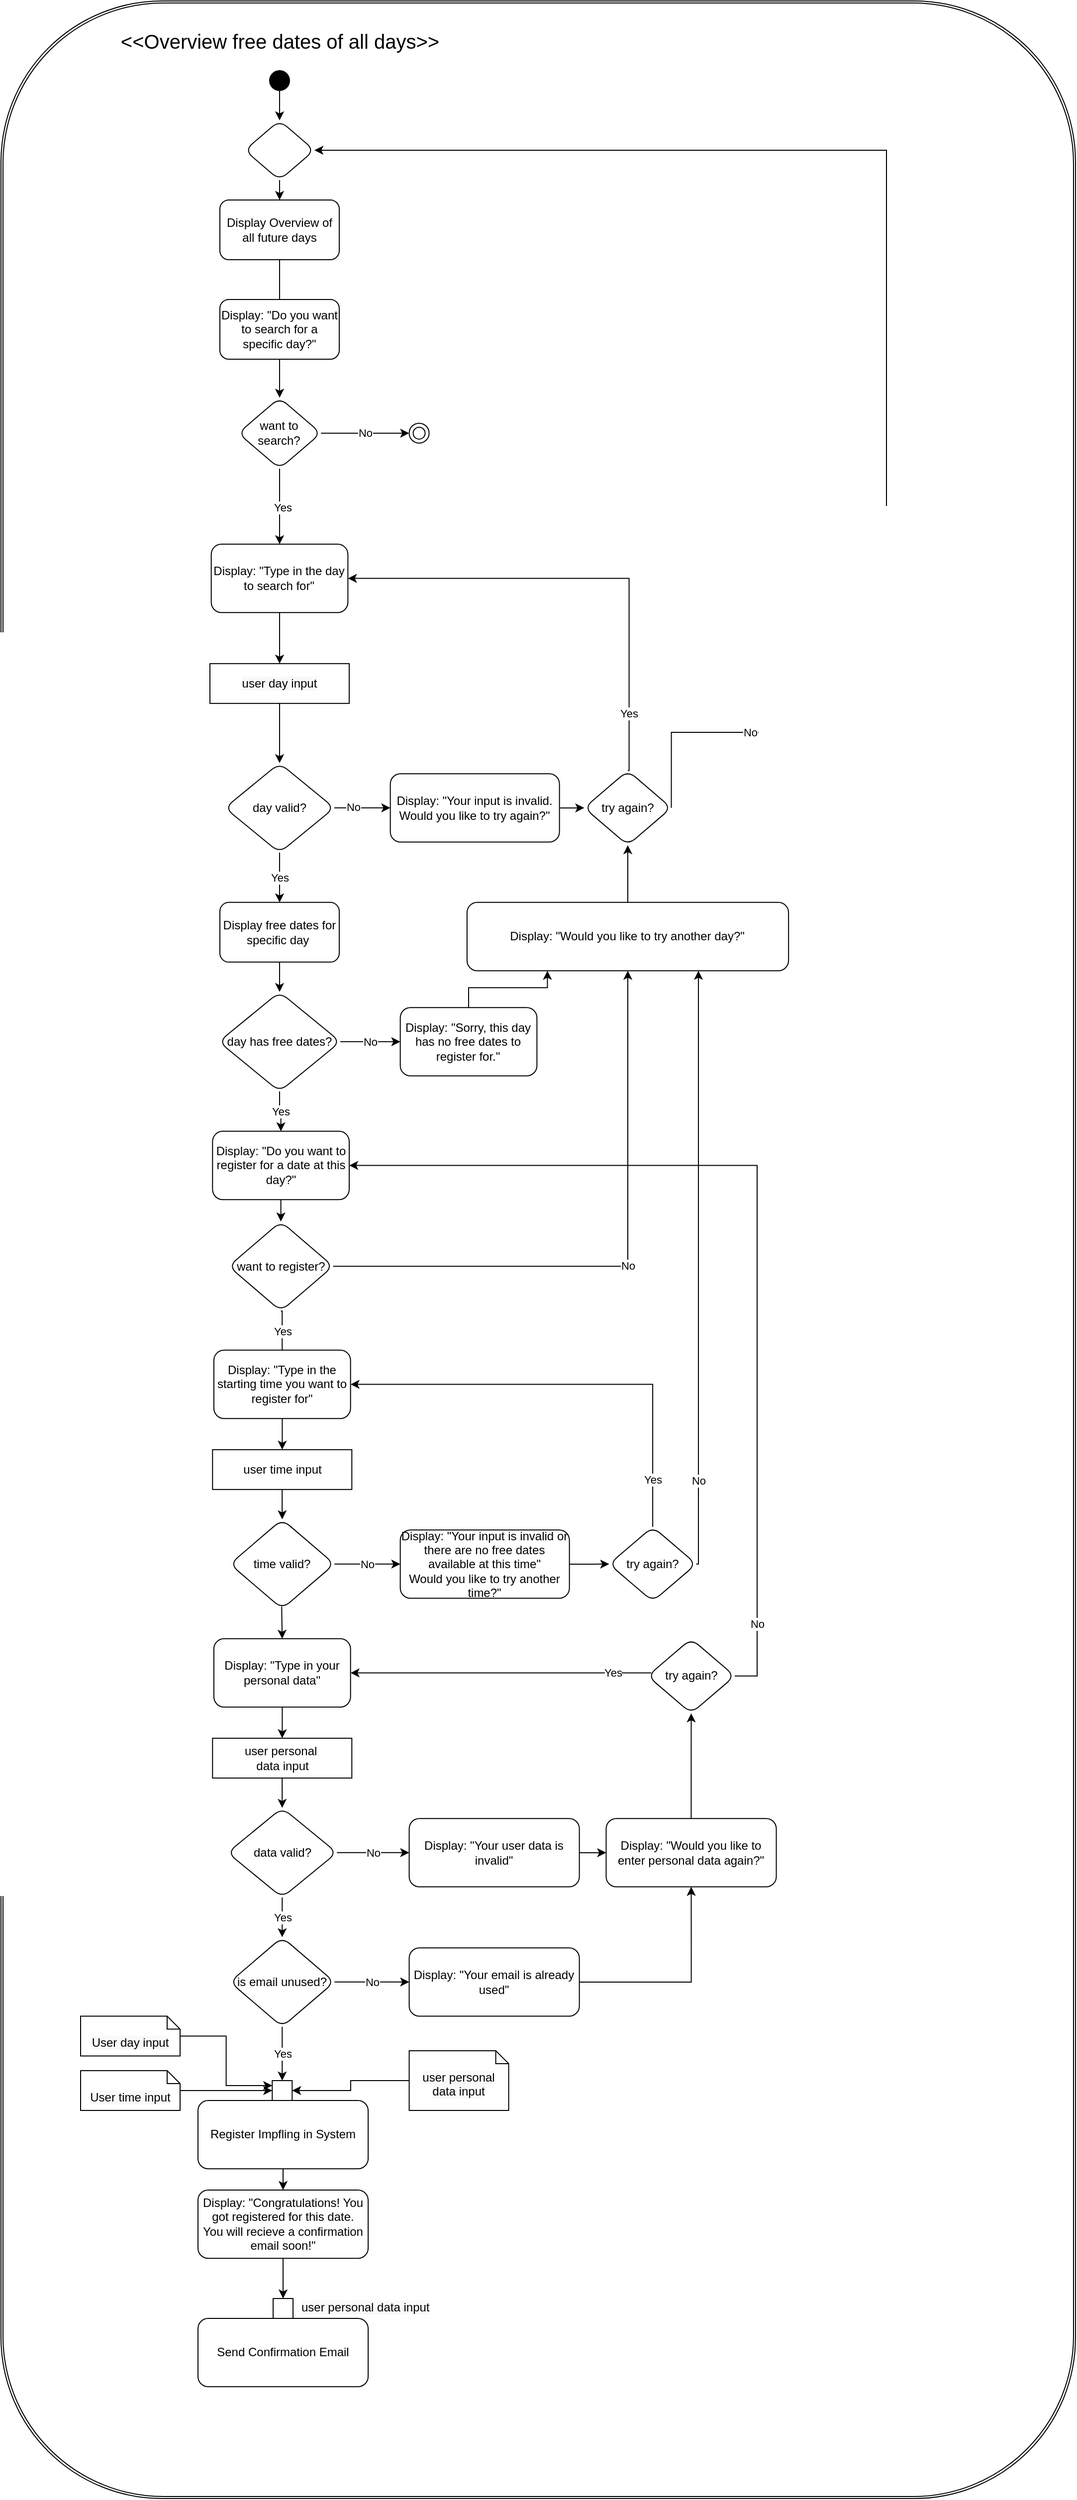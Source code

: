 <mxfile version="14.8.0" type="device"><diagram id="urubniOnx8kvgVc73zoG" name="Page-1"><mxGraphModel dx="1570" dy="3839" grid="1" gridSize="10" guides="1" tooltips="1" connect="1" arrows="1" fold="1" page="1" pageScale="1" pageWidth="827" pageHeight="1169" math="0" shadow="0"><root><mxCell id="0"/><mxCell id="1" parent="0"/><mxCell id="IDOM8oIieeJt_7e72wPB-31" value="" style="shape=ext;double=1;rounded=1;whiteSpace=wrap;html=1;" vertex="1" parent="1"><mxGeometry x="130" y="-1040" width="1080" height="2510" as="geometry"/></mxCell><mxCell id="IDOM8oIieeJt_7e72wPB-32" value="" style="edgeStyle=orthogonalEdgeStyle;rounded=0;orthogonalLoop=1;jettySize=auto;html=1;entryX=0.5;entryY=0;entryDx=0;entryDy=0;exitX=0.5;exitY=1;exitDx=0;exitDy=0;" edge="1" parent="1" source="IDOM8oIieeJt_7e72wPB-95" target="IDOM8oIieeJt_7e72wPB-48"><mxGeometry relative="1" as="geometry"><mxPoint x="410" y="-940" as="sourcePoint"/></mxGeometry></mxCell><mxCell id="IDOM8oIieeJt_7e72wPB-34" value="" style="edgeStyle=orthogonalEdgeStyle;rounded=0;orthogonalLoop=1;jettySize=auto;html=1;startArrow=none;entryX=0.5;entryY=0;entryDx=0;entryDy=0;" edge="1" parent="1" source="IDOM8oIieeJt_7e72wPB-63" target="IDOM8oIieeJt_7e72wPB-65"><mxGeometry relative="1" as="geometry"><mxPoint x="410" y="-610" as="targetPoint"/></mxGeometry></mxCell><mxCell id="IDOM8oIieeJt_7e72wPB-35" value="Display Overview of all future days" style="rounded=1;whiteSpace=wrap;html=1;" vertex="1" parent="1"><mxGeometry x="350" y="-840" width="120" height="60" as="geometry"/></mxCell><mxCell id="IDOM8oIieeJt_7e72wPB-36" value="" style="edgeStyle=orthogonalEdgeStyle;rounded=0;orthogonalLoop=1;jettySize=auto;html=1;entryX=0.5;entryY=0;entryDx=0;entryDy=0;exitX=0.5;exitY=1;exitDx=0;exitDy=0;" edge="1" parent="1" source="IDOM8oIieeJt_7e72wPB-65" target="IDOM8oIieeJt_7e72wPB-42"><mxGeometry relative="1" as="geometry"><mxPoint x="465" y="-607.31" as="sourcePoint"/></mxGeometry></mxCell><mxCell id="IDOM8oIieeJt_7e72wPB-37" value="Yes" style="edgeLabel;html=1;align=center;verticalAlign=middle;resizable=0;points=[];" vertex="1" connectable="0" parent="IDOM8oIieeJt_7e72wPB-36"><mxGeometry x="0.021" y="3" relative="1" as="geometry"><mxPoint as="offset"/></mxGeometry></mxCell><mxCell id="IDOM8oIieeJt_7e72wPB-68" style="edgeStyle=orthogonalEdgeStyle;rounded=0;orthogonalLoop=1;jettySize=auto;html=1;entryX=0.5;entryY=0;entryDx=0;entryDy=0;" edge="1" parent="1" source="IDOM8oIieeJt_7e72wPB-42" target="IDOM8oIieeJt_7e72wPB-76"><mxGeometry relative="1" as="geometry"><mxPoint x="410.0" y="-394.07" as="targetPoint"/></mxGeometry></mxCell><mxCell id="IDOM8oIieeJt_7e72wPB-42" value="Display: &quot;Type in the day to search for&quot;" style="whiteSpace=wrap;html=1;rounded=1;" vertex="1" parent="1"><mxGeometry x="341.32" y="-494.07" width="137.36" height="68.68" as="geometry"/></mxCell><mxCell id="IDOM8oIieeJt_7e72wPB-47" value="" style="edgeStyle=orthogonalEdgeStyle;rounded=0;orthogonalLoop=1;jettySize=auto;html=1;" edge="1" parent="1" source="IDOM8oIieeJt_7e72wPB-48" target="IDOM8oIieeJt_7e72wPB-35"><mxGeometry relative="1" as="geometry"/></mxCell><mxCell id="IDOM8oIieeJt_7e72wPB-48" value="" style="rhombus;whiteSpace=wrap;html=1;rounded=1;" vertex="1" parent="1"><mxGeometry x="375" y="-920" width="70" height="60" as="geometry"/></mxCell><mxCell id="IDOM8oIieeJt_7e72wPB-51" value="" style="ellipse;shape=doubleEllipse;whiteSpace=wrap;html=1;aspect=fixed;" vertex="1" parent="1"><mxGeometry x="540.28" y="-615.66" width="20" height="20" as="geometry"/></mxCell><mxCell id="IDOM8oIieeJt_7e72wPB-52" style="edgeStyle=orthogonalEdgeStyle;rounded=0;orthogonalLoop=1;jettySize=auto;html=1;entryX=0;entryY=0.5;entryDx=0;entryDy=0;" edge="1" parent="1" source="IDOM8oIieeJt_7e72wPB-55" target="IDOM8oIieeJt_7e72wPB-71"><mxGeometry relative="1" as="geometry"><mxPoint x="591.32" y="-229.07" as="targetPoint"/></mxGeometry></mxCell><mxCell id="IDOM8oIieeJt_7e72wPB-53" value="No" style="edgeLabel;html=1;align=center;verticalAlign=middle;resizable=0;points=[];" vertex="1" connectable="0" parent="IDOM8oIieeJt_7e72wPB-52"><mxGeometry x="-0.337" y="1" relative="1" as="geometry"><mxPoint as="offset"/></mxGeometry></mxCell><mxCell id="IDOM8oIieeJt_7e72wPB-54" value="Yes" style="edgeStyle=orthogonalEdgeStyle;rounded=0;orthogonalLoop=1;jettySize=auto;html=1;" edge="1" parent="1" source="IDOM8oIieeJt_7e72wPB-55" target="IDOM8oIieeJt_7e72wPB-58"><mxGeometry relative="1" as="geometry"/></mxCell><mxCell id="IDOM8oIieeJt_7e72wPB-55" value="day valid?" style="rhombus;whiteSpace=wrap;html=1;rounded=1;" vertex="1" parent="1"><mxGeometry x="355.0" y="-274.07" width="110" height="90" as="geometry"/></mxCell><mxCell id="IDOM8oIieeJt_7e72wPB-57" value="" style="edgeStyle=orthogonalEdgeStyle;rounded=0;orthogonalLoop=1;jettySize=auto;html=1;" edge="1" parent="1" source="IDOM8oIieeJt_7e72wPB-58" target="IDOM8oIieeJt_7e72wPB-97"><mxGeometry relative="1" as="geometry"><mxPoint x="410.0" y="-24.07" as="targetPoint"/></mxGeometry></mxCell><mxCell id="IDOM8oIieeJt_7e72wPB-58" value="Display free dates for specific day&amp;nbsp;" style="whiteSpace=wrap;html=1;rounded=1;" vertex="1" parent="1"><mxGeometry x="350.0" y="-134.07" width="120" height="60" as="geometry"/></mxCell><mxCell id="IDOM8oIieeJt_7e72wPB-60" value="&lt;font style=&quot;font-size: 20px&quot;&gt;&amp;lt;&amp;lt;Overview free dates of all days&amp;gt;&amp;gt;&lt;/font&gt;" style="text;html=1;align=center;verticalAlign=middle;resizable=0;points=[];autosize=1;" vertex="1" parent="1"><mxGeometry x="240" y="-1010" width="340" height="20" as="geometry"/></mxCell><mxCell id="IDOM8oIieeJt_7e72wPB-63" value="Display: &quot;Do you want to search for a specific day?&quot;" style="rounded=1;whiteSpace=wrap;html=1;" vertex="1" parent="1"><mxGeometry x="350" y="-740" width="120" height="60" as="geometry"/></mxCell><mxCell id="IDOM8oIieeJt_7e72wPB-64" value="" style="edgeStyle=orthogonalEdgeStyle;rounded=0;orthogonalLoop=1;jettySize=auto;html=1;endArrow=none;" edge="1" parent="1" source="IDOM8oIieeJt_7e72wPB-35" target="IDOM8oIieeJt_7e72wPB-63"><mxGeometry relative="1" as="geometry"><mxPoint x="410" y="-780" as="sourcePoint"/><mxPoint x="410" y="-610" as="targetPoint"/></mxGeometry></mxCell><mxCell id="IDOM8oIieeJt_7e72wPB-154" value="No" style="edgeStyle=orthogonalEdgeStyle;rounded=0;orthogonalLoop=1;jettySize=auto;html=1;entryX=0;entryY=0.5;entryDx=0;entryDy=0;" edge="1" parent="1" source="IDOM8oIieeJt_7e72wPB-65" target="IDOM8oIieeJt_7e72wPB-51"><mxGeometry relative="1" as="geometry"/></mxCell><mxCell id="IDOM8oIieeJt_7e72wPB-65" value="want to search?" style="rhombus;whiteSpace=wrap;html=1;rounded=1;" vertex="1" parent="1"><mxGeometry x="368.41" y="-641.31" width="83.19" height="71.31" as="geometry"/></mxCell><mxCell id="IDOM8oIieeJt_7e72wPB-69" style="edgeStyle=orthogonalEdgeStyle;rounded=0;orthogonalLoop=1;jettySize=auto;html=1;entryX=0.5;entryY=0;entryDx=0;entryDy=0;exitX=0.5;exitY=1;exitDx=0;exitDy=0;" edge="1" parent="1" source="IDOM8oIieeJt_7e72wPB-76" target="IDOM8oIieeJt_7e72wPB-55"><mxGeometry relative="1" as="geometry"><mxPoint x="410.02" y="-325.39" as="sourcePoint"/></mxGeometry></mxCell><mxCell id="IDOM8oIieeJt_7e72wPB-73" style="edgeStyle=orthogonalEdgeStyle;rounded=0;orthogonalLoop=1;jettySize=auto;html=1;entryX=0;entryY=0.5;entryDx=0;entryDy=0;" edge="1" parent="1" source="IDOM8oIieeJt_7e72wPB-71" target="IDOM8oIieeJt_7e72wPB-74"><mxGeometry relative="1" as="geometry"><mxPoint x="731.32" y="-229.07" as="targetPoint"/></mxGeometry></mxCell><mxCell id="IDOM8oIieeJt_7e72wPB-71" value="Display: &quot;Your input is invalid.&lt;br&gt;Would you like to try again?&quot;" style="whiteSpace=wrap;html=1;rounded=1;" vertex="1" parent="1"><mxGeometry x="521.32" y="-263.41" width="170" height="68.68" as="geometry"/></mxCell><mxCell id="IDOM8oIieeJt_7e72wPB-75" value="Yes" style="edgeStyle=orthogonalEdgeStyle;rounded=0;orthogonalLoop=1;jettySize=auto;html=1;entryX=1;entryY=0.5;entryDx=0;entryDy=0;exitX=0.5;exitY=0;exitDx=0;exitDy=0;" edge="1" parent="1" source="IDOM8oIieeJt_7e72wPB-74" target="IDOM8oIieeJt_7e72wPB-42"><mxGeometry x="-0.755" relative="1" as="geometry"><Array as="points"><mxPoint x="761.32" y="-266.07"/><mxPoint x="761.32" y="-460.07"/></Array><mxPoint as="offset"/></mxGeometry></mxCell><mxCell id="IDOM8oIieeJt_7e72wPB-77" value="No" style="edgeStyle=orthogonalEdgeStyle;rounded=0;orthogonalLoop=1;jettySize=auto;html=1;entryX=1;entryY=0.5;entryDx=0;entryDy=0;exitX=1;exitY=0.5;exitDx=0;exitDy=0;" edge="1" parent="1" source="IDOM8oIieeJt_7e72wPB-74" target="IDOM8oIieeJt_7e72wPB-48"><mxGeometry x="-0.786" relative="1" as="geometry"><Array as="points"><mxPoint x="1020" y="-305"/><mxPoint x="1020" y="-890"/></Array><mxPoint as="offset"/></mxGeometry></mxCell><mxCell id="IDOM8oIieeJt_7e72wPB-74" value="try again?" style="rhombus;whiteSpace=wrap;html=1;rounded=1;" vertex="1" parent="1"><mxGeometry x="716.25" y="-266.57" width="87.5" height="75" as="geometry"/></mxCell><mxCell id="IDOM8oIieeJt_7e72wPB-76" value="&lt;span style=&quot;color: rgb(0 , 0 , 0) ; font-family: &amp;#34;helvetica&amp;#34; ; font-size: 12px ; font-style: normal ; font-weight: 400 ; letter-spacing: normal ; text-align: center ; text-indent: 0px ; text-transform: none ; word-spacing: 0px ; background-color: rgb(248 , 249 , 250) ; display: inline ; float: none&quot;&gt;user day input&lt;/span&gt;" style="rounded=0;whiteSpace=wrap;html=1;" vertex="1" parent="1"><mxGeometry x="340.0" y="-374.07" width="140" height="40" as="geometry"/></mxCell><mxCell id="IDOM8oIieeJt_7e72wPB-95" value="" style="ellipse;shape=doubleEllipse;whiteSpace=wrap;html=1;aspect=fixed;fillColor=#000000;" vertex="1" parent="1"><mxGeometry x="400" y="-970" width="20" height="20" as="geometry"/></mxCell><mxCell id="IDOM8oIieeJt_7e72wPB-102" value="Yes" style="edgeStyle=orthogonalEdgeStyle;rounded=0;orthogonalLoop=1;jettySize=auto;html=1;entryX=0.5;entryY=0;entryDx=0;entryDy=0;" edge="1" parent="1" source="IDOM8oIieeJt_7e72wPB-97" target="IDOM8oIieeJt_7e72wPB-99"><mxGeometry relative="1" as="geometry"/></mxCell><mxCell id="IDOM8oIieeJt_7e72wPB-104" value="No" style="edgeStyle=orthogonalEdgeStyle;rounded=0;orthogonalLoop=1;jettySize=auto;html=1;entryX=0;entryY=0.5;entryDx=0;entryDy=0;" edge="1" parent="1" source="IDOM8oIieeJt_7e72wPB-97" target="IDOM8oIieeJt_7e72wPB-103"><mxGeometry relative="1" as="geometry"/></mxCell><mxCell id="IDOM8oIieeJt_7e72wPB-97" value="day has free dates?" style="rhombus;whiteSpace=wrap;html=1;rounded=1;" vertex="1" parent="1"><mxGeometry x="348.89" y="-44.07" width="122.22" height="100" as="geometry"/></mxCell><mxCell id="IDOM8oIieeJt_7e72wPB-112" style="edgeStyle=orthogonalEdgeStyle;rounded=0;orthogonalLoop=1;jettySize=auto;html=1;entryX=0.5;entryY=0;entryDx=0;entryDy=0;" edge="1" parent="1" source="IDOM8oIieeJt_7e72wPB-99" target="IDOM8oIieeJt_7e72wPB-111"><mxGeometry relative="1" as="geometry"/></mxCell><mxCell id="IDOM8oIieeJt_7e72wPB-99" value="Display: &quot;Do you want to register for a date at this day?&quot;" style="whiteSpace=wrap;html=1;rounded=1;" vertex="1" parent="1"><mxGeometry x="342.64" y="95.93" width="137.36" height="68.68" as="geometry"/></mxCell><mxCell id="IDOM8oIieeJt_7e72wPB-129" style="edgeStyle=orthogonalEdgeStyle;rounded=0;orthogonalLoop=1;jettySize=auto;html=1;entryX=0.25;entryY=1;entryDx=0;entryDy=0;" edge="1" parent="1" source="IDOM8oIieeJt_7e72wPB-103" target="IDOM8oIieeJt_7e72wPB-114"><mxGeometry relative="1" as="geometry"/></mxCell><mxCell id="IDOM8oIieeJt_7e72wPB-103" value="Display: &quot;Sorry, this day has no free dates to register for.&quot;" style="whiteSpace=wrap;html=1;rounded=1;" vertex="1" parent="1"><mxGeometry x="531.32" y="-28.41" width="137.36" height="68.68" as="geometry"/></mxCell><mxCell id="IDOM8oIieeJt_7e72wPB-131" value="No" style="edgeStyle=orthogonalEdgeStyle;rounded=0;orthogonalLoop=1;jettySize=auto;html=1;entryX=0.5;entryY=1;entryDx=0;entryDy=0;" edge="1" parent="1" source="IDOM8oIieeJt_7e72wPB-111" target="IDOM8oIieeJt_7e72wPB-114"><mxGeometry relative="1" as="geometry"/></mxCell><mxCell id="IDOM8oIieeJt_7e72wPB-111" value="want to register?" style="rhombus;whiteSpace=wrap;html=1;rounded=1;" vertex="1" parent="1"><mxGeometry x="358.83" y="186.59" width="105" height="90" as="geometry"/></mxCell><mxCell id="IDOM8oIieeJt_7e72wPB-132" style="edgeStyle=orthogonalEdgeStyle;rounded=0;orthogonalLoop=1;jettySize=auto;html=1;entryX=0.5;entryY=1;entryDx=0;entryDy=0;" edge="1" parent="1" source="IDOM8oIieeJt_7e72wPB-114" target="IDOM8oIieeJt_7e72wPB-74"><mxGeometry relative="1" as="geometry"/></mxCell><mxCell id="IDOM8oIieeJt_7e72wPB-114" value="Display: &quot;Would you like to try another day?&quot;" style="whiteSpace=wrap;html=1;rounded=1;" vertex="1" parent="1"><mxGeometry x="598.42" y="-134.07" width="323.16" height="68.68" as="geometry"/></mxCell><mxCell id="IDOM8oIieeJt_7e72wPB-121" style="edgeStyle=orthogonalEdgeStyle;rounded=0;orthogonalLoop=1;jettySize=auto;html=1;entryX=0.5;entryY=0;entryDx=0;entryDy=0;" edge="1" parent="1" source="IDOM8oIieeJt_7e72wPB-119" target="IDOM8oIieeJt_7e72wPB-120"><mxGeometry relative="1" as="geometry"/></mxCell><mxCell id="IDOM8oIieeJt_7e72wPB-119" value="&lt;font face=&quot;helvetica&quot;&gt;user&amp;nbsp;&lt;/font&gt;&lt;span style=&quot;font-family: &amp;#34;helvetica&amp;#34;&quot;&gt;personal&amp;nbsp;&lt;/span&gt;&lt;font face=&quot;helvetica&quot;&gt;&lt;br&gt;data input&lt;/font&gt;" style="rounded=0;whiteSpace=wrap;html=1;" vertex="1" parent="1"><mxGeometry x="342.64" y="705.93" width="140" height="40" as="geometry"/></mxCell><mxCell id="IDOM8oIieeJt_7e72wPB-125" value="Yes" style="edgeStyle=orthogonalEdgeStyle;rounded=0;orthogonalLoop=1;jettySize=auto;html=1;entryX=0.5;entryY=0;entryDx=0;entryDy=0;" edge="1" parent="1" source="IDOM8oIieeJt_7e72wPB-120" target="IDOM8oIieeJt_7e72wPB-124"><mxGeometry relative="1" as="geometry"/></mxCell><mxCell id="IDOM8oIieeJt_7e72wPB-128" value="No" style="edgeStyle=orthogonalEdgeStyle;rounded=0;orthogonalLoop=1;jettySize=auto;html=1;entryX=0;entryY=0.5;entryDx=0;entryDy=0;" edge="1" parent="1" source="IDOM8oIieeJt_7e72wPB-120" target="IDOM8oIieeJt_7e72wPB-126"><mxGeometry relative="1" as="geometry"/></mxCell><mxCell id="IDOM8oIieeJt_7e72wPB-120" value="data valid?" style="rhombus;whiteSpace=wrap;html=1;rounded=1;" vertex="1" parent="1"><mxGeometry x="357.64" y="775.93" width="110" height="90" as="geometry"/></mxCell><mxCell id="IDOM8oIieeJt_7e72wPB-159" value="No" style="edgeStyle=orthogonalEdgeStyle;rounded=0;orthogonalLoop=1;jettySize=auto;html=1;entryX=0;entryY=0.5;entryDx=0;entryDy=0;" edge="1" parent="1" source="IDOM8oIieeJt_7e72wPB-124" target="IDOM8oIieeJt_7e72wPB-158"><mxGeometry relative="1" as="geometry"/></mxCell><mxCell id="IDOM8oIieeJt_7e72wPB-124" value="is email unused?" style="rhombus;whiteSpace=wrap;html=1;rounded=1;" vertex="1" parent="1"><mxGeometry x="360.14" y="905.93" width="105" height="90" as="geometry"/></mxCell><mxCell id="IDOM8oIieeJt_7e72wPB-152" style="edgeStyle=orthogonalEdgeStyle;rounded=0;orthogonalLoop=1;jettySize=auto;html=1;entryX=0;entryY=0.5;entryDx=0;entryDy=0;" edge="1" parent="1" source="IDOM8oIieeJt_7e72wPB-126" target="IDOM8oIieeJt_7e72wPB-160"><mxGeometry relative="1" as="geometry"/></mxCell><mxCell id="IDOM8oIieeJt_7e72wPB-126" value="Display: &quot;Your user data is invalid&quot;" style="whiteSpace=wrap;html=1;rounded=1;" vertex="1" parent="1"><mxGeometry x="540.28" y="786.59" width="171.04" height="68.68" as="geometry"/></mxCell><mxCell id="IDOM8oIieeJt_7e72wPB-140" style="edgeStyle=orthogonalEdgeStyle;rounded=0;orthogonalLoop=1;jettySize=auto;html=1;entryX=0.5;entryY=0;entryDx=0;entryDy=0;" edge="1" parent="1" source="IDOM8oIieeJt_7e72wPB-133" target="IDOM8oIieeJt_7e72wPB-138"><mxGeometry relative="1" as="geometry"/></mxCell><mxCell id="IDOM8oIieeJt_7e72wPB-133" value="Display: &quot;Type in the starting time you want to register for&quot;" style="whiteSpace=wrap;html=1;rounded=1;" vertex="1" parent="1"><mxGeometry x="343.96" y="315.93" width="137.36" height="68.68" as="geometry"/></mxCell><mxCell id="IDOM8oIieeJt_7e72wPB-134" value="" style="edgeStyle=orthogonalEdgeStyle;rounded=0;orthogonalLoop=1;jettySize=auto;html=1;exitX=0.5;exitY=1;exitDx=0;exitDy=0;entryX=0.5;entryY=0;entryDx=0;entryDy=0;endArrow=none;" edge="1" parent="1" source="IDOM8oIieeJt_7e72wPB-111" target="IDOM8oIieeJt_7e72wPB-133"><mxGeometry relative="1" as="geometry"><mxPoint x="411.33" y="276.59" as="sourcePoint"/><mxPoint x="411.32" y="545.93" as="targetPoint"/></mxGeometry></mxCell><mxCell id="IDOM8oIieeJt_7e72wPB-135" value="Yes" style="edgeLabel;html=1;align=center;verticalAlign=middle;resizable=0;points=[];" vertex="1" connectable="0" parent="IDOM8oIieeJt_7e72wPB-134"><mxGeometry x="-0.562" y="-2" relative="1" as="geometry"><mxPoint x="2" y="12" as="offset"/></mxGeometry></mxCell><mxCell id="IDOM8oIieeJt_7e72wPB-144" value="No" style="edgeStyle=orthogonalEdgeStyle;rounded=0;orthogonalLoop=1;jettySize=auto;html=1;entryX=0;entryY=0.5;entryDx=0;entryDy=0;" edge="1" parent="1" source="IDOM8oIieeJt_7e72wPB-136" target="IDOM8oIieeJt_7e72wPB-142"><mxGeometry relative="1" as="geometry"/></mxCell><mxCell id="IDOM8oIieeJt_7e72wPB-149" style="edgeStyle=orthogonalEdgeStyle;rounded=0;orthogonalLoop=1;jettySize=auto;html=1;entryX=0.5;entryY=0;entryDx=0;entryDy=0;exitX=0.495;exitY=0.974;exitDx=0;exitDy=0;exitPerimeter=0;" edge="1" parent="1" source="IDOM8oIieeJt_7e72wPB-136" target="IDOM8oIieeJt_7e72wPB-148"><mxGeometry relative="1" as="geometry"/></mxCell><mxCell id="IDOM8oIieeJt_7e72wPB-136" value="time valid?" style="rhombus;whiteSpace=wrap;html=1;rounded=1;" vertex="1" parent="1"><mxGeometry x="360.14" y="485.93" width="105" height="90" as="geometry"/></mxCell><mxCell id="IDOM8oIieeJt_7e72wPB-141" style="edgeStyle=orthogonalEdgeStyle;rounded=0;orthogonalLoop=1;jettySize=auto;html=1;entryX=0.5;entryY=0;entryDx=0;entryDy=0;" edge="1" parent="1" source="IDOM8oIieeJt_7e72wPB-138" target="IDOM8oIieeJt_7e72wPB-136"><mxGeometry relative="1" as="geometry"/></mxCell><mxCell id="IDOM8oIieeJt_7e72wPB-138" value="&lt;font face=&quot;helvetica&quot;&gt;user time input&lt;/font&gt;" style="rounded=0;whiteSpace=wrap;html=1;" vertex="1" parent="1"><mxGeometry x="342.64" y="415.93" width="140" height="40" as="geometry"/></mxCell><mxCell id="IDOM8oIieeJt_7e72wPB-145" style="edgeStyle=orthogonalEdgeStyle;rounded=0;orthogonalLoop=1;jettySize=auto;html=1;entryX=0;entryY=0.5;entryDx=0;entryDy=0;" edge="1" parent="1" source="IDOM8oIieeJt_7e72wPB-142" target="IDOM8oIieeJt_7e72wPB-143"><mxGeometry relative="1" as="geometry"/></mxCell><mxCell id="IDOM8oIieeJt_7e72wPB-142" value="Display: &quot;Your input is invalid or there are no free dates available at this time&quot;&lt;br&gt;Would you like to try another time?&quot;" style="whiteSpace=wrap;html=1;rounded=1;" vertex="1" parent="1"><mxGeometry x="531.32" y="496.59" width="170" height="68.68" as="geometry"/></mxCell><mxCell id="IDOM8oIieeJt_7e72wPB-146" value="Yes" style="edgeStyle=orthogonalEdgeStyle;rounded=0;orthogonalLoop=1;jettySize=auto;html=1;entryX=1;entryY=0.5;entryDx=0;entryDy=0;" edge="1" parent="1" source="IDOM8oIieeJt_7e72wPB-143" target="IDOM8oIieeJt_7e72wPB-133"><mxGeometry x="-0.787" relative="1" as="geometry"><Array as="points"><mxPoint x="785.32" y="349.93"/></Array><mxPoint as="offset"/></mxGeometry></mxCell><mxCell id="IDOM8oIieeJt_7e72wPB-147" value="No" style="edgeStyle=orthogonalEdgeStyle;rounded=0;orthogonalLoop=1;jettySize=auto;html=1;" edge="1" parent="1" source="IDOM8oIieeJt_7e72wPB-143" target="IDOM8oIieeJt_7e72wPB-114"><mxGeometry x="-0.711" relative="1" as="geometry"><mxPoint x="831" y="-74" as="targetPoint"/><Array as="points"><mxPoint x="831" y="531"/></Array><mxPoint as="offset"/></mxGeometry></mxCell><mxCell id="IDOM8oIieeJt_7e72wPB-143" value="try again?" style="rhombus;whiteSpace=wrap;html=1;rounded=1;" vertex="1" parent="1"><mxGeometry x="741.32" y="493.43" width="87.5" height="75" as="geometry"/></mxCell><mxCell id="IDOM8oIieeJt_7e72wPB-150" style="edgeStyle=orthogonalEdgeStyle;rounded=0;orthogonalLoop=1;jettySize=auto;html=1;entryX=0.5;entryY=0;entryDx=0;entryDy=0;" edge="1" parent="1" source="IDOM8oIieeJt_7e72wPB-148" target="IDOM8oIieeJt_7e72wPB-119"><mxGeometry relative="1" as="geometry"/></mxCell><mxCell id="IDOM8oIieeJt_7e72wPB-148" value="Display: &quot;Type in your personal data&quot;" style="whiteSpace=wrap;html=1;rounded=1;" vertex="1" parent="1"><mxGeometry x="343.96" y="605.93" width="137.36" height="68.68" as="geometry"/></mxCell><mxCell id="IDOM8oIieeJt_7e72wPB-153" value="Yes" style="edgeStyle=orthogonalEdgeStyle;rounded=0;orthogonalLoop=1;jettySize=auto;html=1;entryX=1;entryY=0.5;entryDx=0;entryDy=0;" edge="1" parent="1" source="IDOM8oIieeJt_7e72wPB-151" target="IDOM8oIieeJt_7e72wPB-148"><mxGeometry x="-0.744" relative="1" as="geometry"><Array as="points"><mxPoint x="790" y="640"/><mxPoint x="790" y="640"/></Array><mxPoint as="offset"/></mxGeometry></mxCell><mxCell id="IDOM8oIieeJt_7e72wPB-162" value="No" style="edgeStyle=orthogonalEdgeStyle;rounded=0;orthogonalLoop=1;jettySize=auto;html=1;entryX=1;entryY=0.5;entryDx=0;entryDy=0;" edge="1" parent="1" source="IDOM8oIieeJt_7e72wPB-151" target="IDOM8oIieeJt_7e72wPB-99"><mxGeometry x="-0.839" relative="1" as="geometry"><Array as="points"><mxPoint x="890" y="643"/><mxPoint x="890" y="130"/></Array><mxPoint y="1" as="offset"/></mxGeometry></mxCell><mxCell id="IDOM8oIieeJt_7e72wPB-151" value="try again?" style="rhombus;whiteSpace=wrap;html=1;rounded=1;" vertex="1" parent="1"><mxGeometry x="780.0" y="605.93" width="87.5" height="75" as="geometry"/></mxCell><mxCell id="IDOM8oIieeJt_7e72wPB-167" style="edgeStyle=orthogonalEdgeStyle;rounded=0;orthogonalLoop=1;jettySize=auto;html=1;entryX=0.5;entryY=0;entryDx=0;entryDy=0;" edge="1" parent="1" source="IDOM8oIieeJt_7e72wPB-156" target="IDOM8oIieeJt_7e72wPB-166"><mxGeometry relative="1" as="geometry"/></mxCell><mxCell id="IDOM8oIieeJt_7e72wPB-156" value="Display: &quot;Congratulations! You got registered for this date.&lt;br&gt;You will recieve a confirmation email soon!&quot;" style="whiteSpace=wrap;html=1;rounded=1;" vertex="1" parent="1"><mxGeometry x="328" y="1160" width="171.04" height="68.68" as="geometry"/></mxCell><mxCell id="IDOM8oIieeJt_7e72wPB-163" style="edgeStyle=orthogonalEdgeStyle;rounded=0;orthogonalLoop=1;jettySize=auto;html=1;entryX=0.5;entryY=1;entryDx=0;entryDy=0;" edge="1" parent="1" source="IDOM8oIieeJt_7e72wPB-158" target="IDOM8oIieeJt_7e72wPB-160"><mxGeometry relative="1" as="geometry"/></mxCell><mxCell id="IDOM8oIieeJt_7e72wPB-158" value="Display: &quot;Your email is already used&quot;" style="whiteSpace=wrap;html=1;rounded=1;" vertex="1" parent="1"><mxGeometry x="540.28" y="916.59" width="171.04" height="68.68" as="geometry"/></mxCell><mxCell id="IDOM8oIieeJt_7e72wPB-161" style="edgeStyle=orthogonalEdgeStyle;rounded=0;orthogonalLoop=1;jettySize=auto;html=1;entryX=0.5;entryY=1;entryDx=0;entryDy=0;" edge="1" parent="1" source="IDOM8oIieeJt_7e72wPB-160" target="IDOM8oIieeJt_7e72wPB-151"><mxGeometry relative="1" as="geometry"/></mxCell><mxCell id="IDOM8oIieeJt_7e72wPB-160" value="Display: &quot;Would you like to enter personal data again?&quot;" style="whiteSpace=wrap;html=1;rounded=1;" vertex="1" parent="1"><mxGeometry x="738.23" y="786.59" width="171.04" height="68.68" as="geometry"/></mxCell><mxCell id="IDOM8oIieeJt_7e72wPB-164" value="Send Confirmation Email" style="whiteSpace=wrap;html=1;rounded=1;" vertex="1" parent="1"><mxGeometry x="328" y="1289" width="171.04" height="68.68" as="geometry"/></mxCell><mxCell id="IDOM8oIieeJt_7e72wPB-166" value="" style="whiteSpace=wrap;html=1;aspect=fixed;" vertex="1" parent="1"><mxGeometry x="403.52" y="1269" width="20" height="20" as="geometry"/></mxCell><mxCell id="IDOM8oIieeJt_7e72wPB-168" value="&lt;span style=&quot;color: rgb(0, 0, 0); font-family: helvetica; font-size: 12px; font-style: normal; font-weight: 400; letter-spacing: normal; text-align: center; text-indent: 0px; text-transform: none; word-spacing: 0px; background-color: rgb(248, 249, 250); display: inline; float: none;&quot;&gt;user personal data input&lt;/span&gt;" style="text;whiteSpace=wrap;html=1;" vertex="1" parent="1"><mxGeometry x="430" y="1264" width="150" height="30" as="geometry"/></mxCell><mxCell id="IDOM8oIieeJt_7e72wPB-172" style="edgeStyle=orthogonalEdgeStyle;rounded=0;orthogonalLoop=1;jettySize=auto;html=1;entryX=0.5;entryY=0;entryDx=0;entryDy=0;" edge="1" parent="1" source="IDOM8oIieeJt_7e72wPB-169" target="IDOM8oIieeJt_7e72wPB-156"><mxGeometry relative="1" as="geometry"/></mxCell><mxCell id="IDOM8oIieeJt_7e72wPB-169" value="Register Impfling in System" style="whiteSpace=wrap;html=1;rounded=1;" vertex="1" parent="1"><mxGeometry x="328.0" y="1070" width="171.04" height="68.68" as="geometry"/></mxCell><mxCell id="IDOM8oIieeJt_7e72wPB-171" value="Yes" style="edgeStyle=orthogonalEdgeStyle;rounded=0;orthogonalLoop=1;jettySize=auto;html=1;startArrow=none;exitX=0.5;exitY=1;exitDx=0;exitDy=0;entryX=0.5;entryY=0;entryDx=0;entryDy=0;" edge="1" parent="1" source="IDOM8oIieeJt_7e72wPB-124" target="IDOM8oIieeJt_7e72wPB-174"><mxGeometry relative="1" as="geometry"><mxPoint x="413.52" y="1108.68" as="sourcePoint"/><mxPoint x="414" y="1040" as="targetPoint"/></mxGeometry></mxCell><mxCell id="IDOM8oIieeJt_7e72wPB-174" value="" style="whiteSpace=wrap;html=1;aspect=fixed;" vertex="1" parent="1"><mxGeometry x="402.64" y="1050" width="20" height="20" as="geometry"/></mxCell><mxCell id="IDOM8oIieeJt_7e72wPB-178" style="edgeStyle=orthogonalEdgeStyle;rounded=0;orthogonalLoop=1;jettySize=auto;html=1;entryX=1;entryY=0.5;entryDx=0;entryDy=0;" edge="1" parent="1" source="IDOM8oIieeJt_7e72wPB-176" target="IDOM8oIieeJt_7e72wPB-174"><mxGeometry relative="1" as="geometry"/></mxCell><mxCell id="IDOM8oIieeJt_7e72wPB-176" value="&lt;span style=&quot;color: rgb(0 , 0 , 0) ; font-family: &amp;#34;helvetica&amp;#34; ; font-size: 12px ; font-style: normal ; font-weight: 400 ; letter-spacing: normal ; text-align: center ; text-indent: 0px ; text-transform: none ; word-spacing: 0px ; background-color: rgb(248 , 249 , 250) ; display: inline ; float: none&quot;&gt;user personal data input&lt;/span&gt;&lt;br&gt;" style="shape=note2;boundedLbl=1;whiteSpace=wrap;html=1;size=13;verticalAlign=top;align=center;" vertex="1" parent="1"><mxGeometry x="540.28" y="1020" width="100" height="60" as="geometry"/></mxCell><mxCell id="IDOM8oIieeJt_7e72wPB-180" style="edgeStyle=orthogonalEdgeStyle;rounded=0;orthogonalLoop=1;jettySize=auto;html=1;entryX=0;entryY=0.5;entryDx=0;entryDy=0;" edge="1" parent="1" source="IDOM8oIieeJt_7e72wPB-179" target="IDOM8oIieeJt_7e72wPB-174"><mxGeometry relative="1" as="geometry"/></mxCell><mxCell id="IDOM8oIieeJt_7e72wPB-179" value="&lt;span style=&quot;color: rgb(0 , 0 , 0) ; font-family: &amp;#34;helvetica&amp;#34; ; font-size: 12px ; font-style: normal ; font-weight: 400 ; letter-spacing: normal ; text-align: center ; text-indent: 0px ; text-transform: none ; word-spacing: 0px ; background-color: rgb(248 , 249 , 250) ; display: inline ; float: none&quot;&gt;User time input&lt;/span&gt;" style="shape=note2;boundedLbl=1;whiteSpace=wrap;html=1;size=13;verticalAlign=top;align=center;" vertex="1" parent="1"><mxGeometry x="210" y="1040" width="100" height="40" as="geometry"/></mxCell><mxCell id="IDOM8oIieeJt_7e72wPB-182" style="edgeStyle=orthogonalEdgeStyle;rounded=0;orthogonalLoop=1;jettySize=auto;html=1;entryX=0;entryY=0.25;entryDx=0;entryDy=0;" edge="1" parent="1" source="IDOM8oIieeJt_7e72wPB-181" target="IDOM8oIieeJt_7e72wPB-174"><mxGeometry relative="1" as="geometry"/></mxCell><mxCell id="IDOM8oIieeJt_7e72wPB-181" value="&lt;span style=&quot;color: rgb(0 , 0 , 0) ; font-family: &amp;#34;helvetica&amp;#34; ; font-size: 12px ; font-style: normal ; font-weight: 400 ; letter-spacing: normal ; text-align: center ; text-indent: 0px ; text-transform: none ; word-spacing: 0px ; background-color: rgb(248 , 249 , 250) ; display: inline ; float: none&quot;&gt;User day input&lt;/span&gt;" style="shape=note2;boundedLbl=1;whiteSpace=wrap;html=1;size=13;verticalAlign=top;align=center;" vertex="1" parent="1"><mxGeometry x="210" y="985.27" width="100" height="40" as="geometry"/></mxCell></root></mxGraphModel></diagram></mxfile>